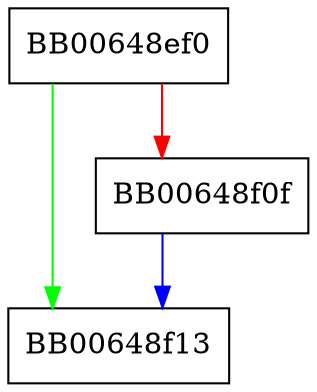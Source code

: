 digraph OPENSSL_sk_new {
  node [shape="box"];
  graph [splines=ortho];
  BB00648ef0 -> BB00648f13 [color="green"];
  BB00648ef0 -> BB00648f0f [color="red"];
  BB00648f0f -> BB00648f13 [color="blue"];
}